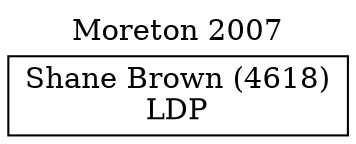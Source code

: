 // House preference flow
digraph "Shane Brown (4618)_Moreton_2007" {
	graph [label="Moreton 2007" labelloc=t mclimit=10]
	node [shape=box]
	"Shane Brown (4618)" [label="Shane Brown (4618)
LDP"]
}

